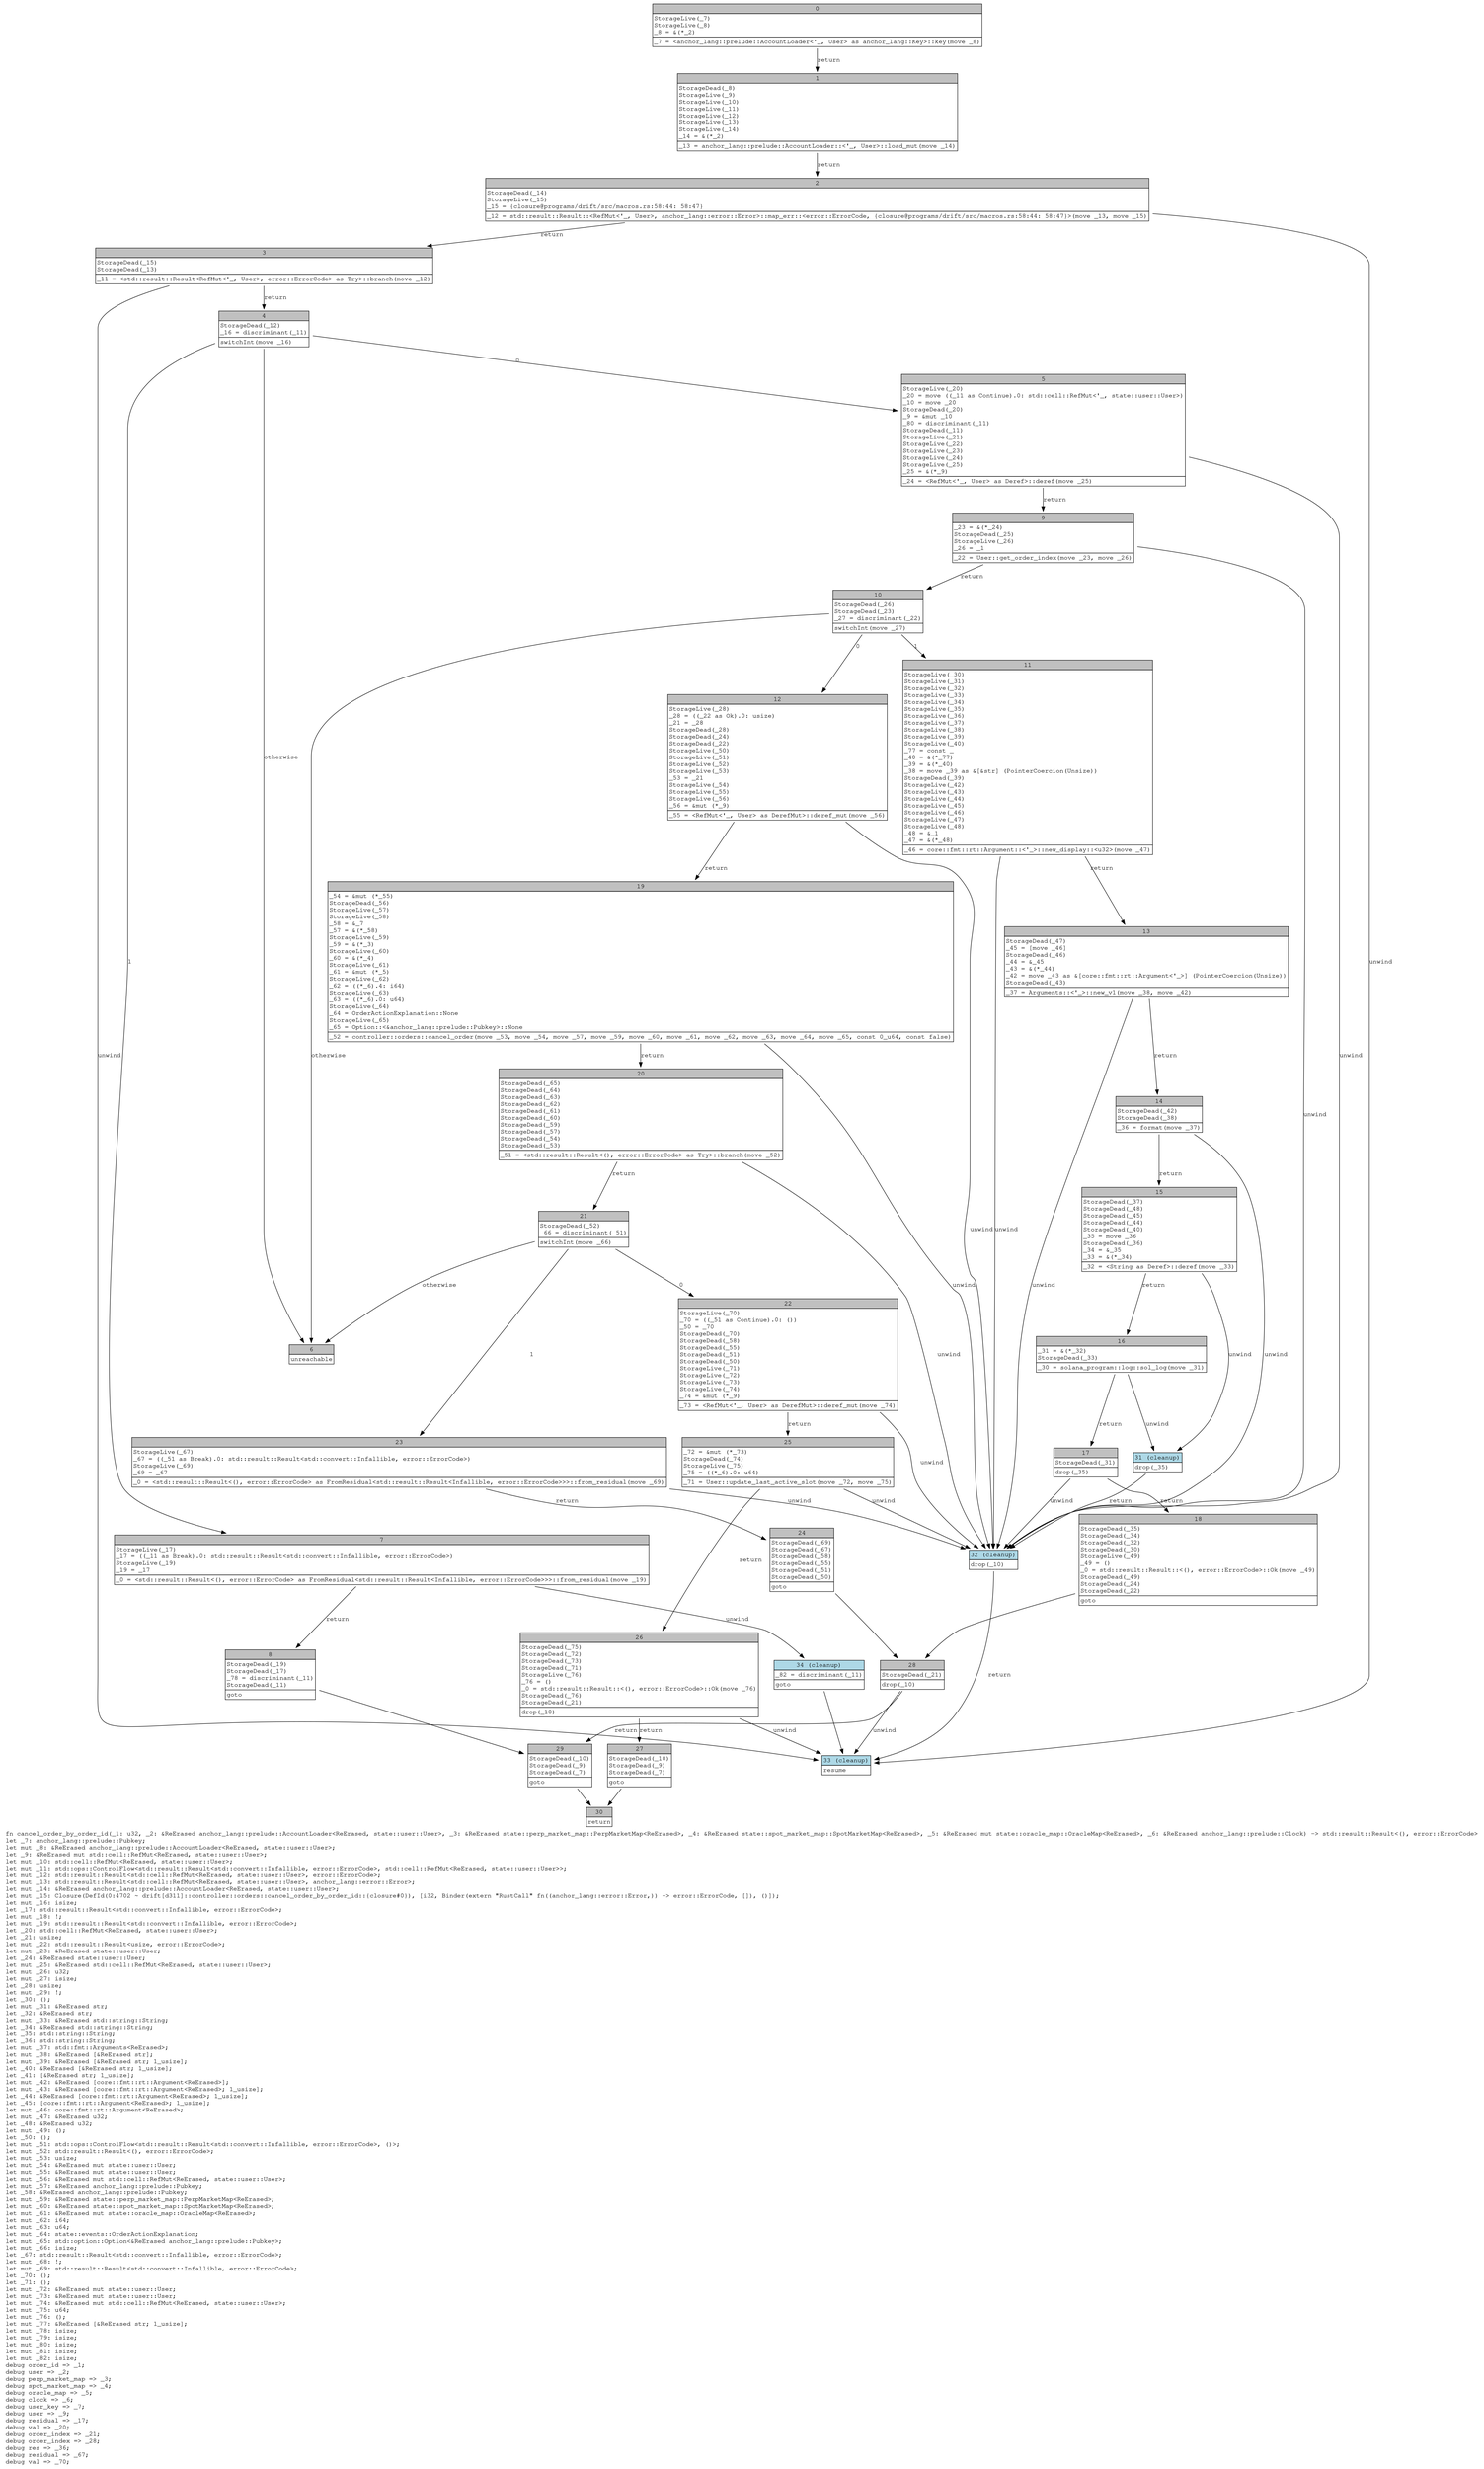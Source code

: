 digraph Mir_0_509 {
    graph [fontname="Courier, monospace"];
    node [fontname="Courier, monospace"];
    edge [fontname="Courier, monospace"];
    label=<fn cancel_order_by_order_id(_1: u32, _2: &amp;ReErased anchor_lang::prelude::AccountLoader&lt;ReErased, state::user::User&gt;, _3: &amp;ReErased state::perp_market_map::PerpMarketMap&lt;ReErased&gt;, _4: &amp;ReErased state::spot_market_map::SpotMarketMap&lt;ReErased&gt;, _5: &amp;ReErased mut state::oracle_map::OracleMap&lt;ReErased&gt;, _6: &amp;ReErased anchor_lang::prelude::Clock) -&gt; std::result::Result&lt;(), error::ErrorCode&gt;<br align="left"/>let _7: anchor_lang::prelude::Pubkey;<br align="left"/>let mut _8: &amp;ReErased anchor_lang::prelude::AccountLoader&lt;ReErased, state::user::User&gt;;<br align="left"/>let _9: &amp;ReErased mut std::cell::RefMut&lt;ReErased, state::user::User&gt;;<br align="left"/>let mut _10: std::cell::RefMut&lt;ReErased, state::user::User&gt;;<br align="left"/>let mut _11: std::ops::ControlFlow&lt;std::result::Result&lt;std::convert::Infallible, error::ErrorCode&gt;, std::cell::RefMut&lt;ReErased, state::user::User&gt;&gt;;<br align="left"/>let mut _12: std::result::Result&lt;std::cell::RefMut&lt;ReErased, state::user::User&gt;, error::ErrorCode&gt;;<br align="left"/>let mut _13: std::result::Result&lt;std::cell::RefMut&lt;ReErased, state::user::User&gt;, anchor_lang::error::Error&gt;;<br align="left"/>let mut _14: &amp;ReErased anchor_lang::prelude::AccountLoader&lt;ReErased, state::user::User&gt;;<br align="left"/>let mut _15: Closure(DefId(0:4702 ~ drift[d311]::controller::orders::cancel_order_by_order_id::{closure#0}), [i32, Binder(extern &quot;RustCall&quot; fn((anchor_lang::error::Error,)) -&gt; error::ErrorCode, []), ()]);<br align="left"/>let mut _16: isize;<br align="left"/>let _17: std::result::Result&lt;std::convert::Infallible, error::ErrorCode&gt;;<br align="left"/>let mut _18: !;<br align="left"/>let mut _19: std::result::Result&lt;std::convert::Infallible, error::ErrorCode&gt;;<br align="left"/>let _20: std::cell::RefMut&lt;ReErased, state::user::User&gt;;<br align="left"/>let _21: usize;<br align="left"/>let mut _22: std::result::Result&lt;usize, error::ErrorCode&gt;;<br align="left"/>let mut _23: &amp;ReErased state::user::User;<br align="left"/>let _24: &amp;ReErased state::user::User;<br align="left"/>let mut _25: &amp;ReErased std::cell::RefMut&lt;ReErased, state::user::User&gt;;<br align="left"/>let mut _26: u32;<br align="left"/>let mut _27: isize;<br align="left"/>let _28: usize;<br align="left"/>let mut _29: !;<br align="left"/>let _30: ();<br align="left"/>let mut _31: &amp;ReErased str;<br align="left"/>let _32: &amp;ReErased str;<br align="left"/>let mut _33: &amp;ReErased std::string::String;<br align="left"/>let _34: &amp;ReErased std::string::String;<br align="left"/>let _35: std::string::String;<br align="left"/>let _36: std::string::String;<br align="left"/>let mut _37: std::fmt::Arguments&lt;ReErased&gt;;<br align="left"/>let mut _38: &amp;ReErased [&amp;ReErased str];<br align="left"/>let mut _39: &amp;ReErased [&amp;ReErased str; 1_usize];<br align="left"/>let _40: &amp;ReErased [&amp;ReErased str; 1_usize];<br align="left"/>let _41: [&amp;ReErased str; 1_usize];<br align="left"/>let mut _42: &amp;ReErased [core::fmt::rt::Argument&lt;ReErased&gt;];<br align="left"/>let mut _43: &amp;ReErased [core::fmt::rt::Argument&lt;ReErased&gt;; 1_usize];<br align="left"/>let _44: &amp;ReErased [core::fmt::rt::Argument&lt;ReErased&gt;; 1_usize];<br align="left"/>let _45: [core::fmt::rt::Argument&lt;ReErased&gt;; 1_usize];<br align="left"/>let mut _46: core::fmt::rt::Argument&lt;ReErased&gt;;<br align="left"/>let mut _47: &amp;ReErased u32;<br align="left"/>let _48: &amp;ReErased u32;<br align="left"/>let mut _49: ();<br align="left"/>let _50: ();<br align="left"/>let mut _51: std::ops::ControlFlow&lt;std::result::Result&lt;std::convert::Infallible, error::ErrorCode&gt;, ()&gt;;<br align="left"/>let mut _52: std::result::Result&lt;(), error::ErrorCode&gt;;<br align="left"/>let mut _53: usize;<br align="left"/>let mut _54: &amp;ReErased mut state::user::User;<br align="left"/>let mut _55: &amp;ReErased mut state::user::User;<br align="left"/>let mut _56: &amp;ReErased mut std::cell::RefMut&lt;ReErased, state::user::User&gt;;<br align="left"/>let mut _57: &amp;ReErased anchor_lang::prelude::Pubkey;<br align="left"/>let _58: &amp;ReErased anchor_lang::prelude::Pubkey;<br align="left"/>let mut _59: &amp;ReErased state::perp_market_map::PerpMarketMap&lt;ReErased&gt;;<br align="left"/>let mut _60: &amp;ReErased state::spot_market_map::SpotMarketMap&lt;ReErased&gt;;<br align="left"/>let mut _61: &amp;ReErased mut state::oracle_map::OracleMap&lt;ReErased&gt;;<br align="left"/>let mut _62: i64;<br align="left"/>let mut _63: u64;<br align="left"/>let mut _64: state::events::OrderActionExplanation;<br align="left"/>let mut _65: std::option::Option&lt;&amp;ReErased anchor_lang::prelude::Pubkey&gt;;<br align="left"/>let mut _66: isize;<br align="left"/>let _67: std::result::Result&lt;std::convert::Infallible, error::ErrorCode&gt;;<br align="left"/>let mut _68: !;<br align="left"/>let mut _69: std::result::Result&lt;std::convert::Infallible, error::ErrorCode&gt;;<br align="left"/>let _70: ();<br align="left"/>let _71: ();<br align="left"/>let mut _72: &amp;ReErased mut state::user::User;<br align="left"/>let mut _73: &amp;ReErased mut state::user::User;<br align="left"/>let mut _74: &amp;ReErased mut std::cell::RefMut&lt;ReErased, state::user::User&gt;;<br align="left"/>let mut _75: u64;<br align="left"/>let mut _76: ();<br align="left"/>let mut _77: &amp;ReErased [&amp;ReErased str; 1_usize];<br align="left"/>let mut _78: isize;<br align="left"/>let mut _79: isize;<br align="left"/>let mut _80: isize;<br align="left"/>let mut _81: isize;<br align="left"/>let mut _82: isize;<br align="left"/>debug order_id =&gt; _1;<br align="left"/>debug user =&gt; _2;<br align="left"/>debug perp_market_map =&gt; _3;<br align="left"/>debug spot_market_map =&gt; _4;<br align="left"/>debug oracle_map =&gt; _5;<br align="left"/>debug clock =&gt; _6;<br align="left"/>debug user_key =&gt; _7;<br align="left"/>debug user =&gt; _9;<br align="left"/>debug residual =&gt; _17;<br align="left"/>debug val =&gt; _20;<br align="left"/>debug order_index =&gt; _21;<br align="left"/>debug order_index =&gt; _28;<br align="left"/>debug res =&gt; _36;<br align="left"/>debug residual =&gt; _67;<br align="left"/>debug val =&gt; _70;<br align="left"/>>;
    bb0__0_509 [shape="none", label=<<table border="0" cellborder="1" cellspacing="0"><tr><td bgcolor="gray" align="center" colspan="1">0</td></tr><tr><td align="left" balign="left">StorageLive(_7)<br/>StorageLive(_8)<br/>_8 = &amp;(*_2)<br/></td></tr><tr><td align="left">_7 = &lt;anchor_lang::prelude::AccountLoader&lt;'_, User&gt; as anchor_lang::Key&gt;::key(move _8)</td></tr></table>>];
    bb1__0_509 [shape="none", label=<<table border="0" cellborder="1" cellspacing="0"><tr><td bgcolor="gray" align="center" colspan="1">1</td></tr><tr><td align="left" balign="left">StorageDead(_8)<br/>StorageLive(_9)<br/>StorageLive(_10)<br/>StorageLive(_11)<br/>StorageLive(_12)<br/>StorageLive(_13)<br/>StorageLive(_14)<br/>_14 = &amp;(*_2)<br/></td></tr><tr><td align="left">_13 = anchor_lang::prelude::AccountLoader::&lt;'_, User&gt;::load_mut(move _14)</td></tr></table>>];
    bb2__0_509 [shape="none", label=<<table border="0" cellborder="1" cellspacing="0"><tr><td bgcolor="gray" align="center" colspan="1">2</td></tr><tr><td align="left" balign="left">StorageDead(_14)<br/>StorageLive(_15)<br/>_15 = {closure@programs/drift/src/macros.rs:58:44: 58:47}<br/></td></tr><tr><td align="left">_12 = std::result::Result::&lt;RefMut&lt;'_, User&gt;, anchor_lang::error::Error&gt;::map_err::&lt;error::ErrorCode, {closure@programs/drift/src/macros.rs:58:44: 58:47}&gt;(move _13, move _15)</td></tr></table>>];
    bb3__0_509 [shape="none", label=<<table border="0" cellborder="1" cellspacing="0"><tr><td bgcolor="gray" align="center" colspan="1">3</td></tr><tr><td align="left" balign="left">StorageDead(_15)<br/>StorageDead(_13)<br/></td></tr><tr><td align="left">_11 = &lt;std::result::Result&lt;RefMut&lt;'_, User&gt;, error::ErrorCode&gt; as Try&gt;::branch(move _12)</td></tr></table>>];
    bb4__0_509 [shape="none", label=<<table border="0" cellborder="1" cellspacing="0"><tr><td bgcolor="gray" align="center" colspan="1">4</td></tr><tr><td align="left" balign="left">StorageDead(_12)<br/>_16 = discriminant(_11)<br/></td></tr><tr><td align="left">switchInt(move _16)</td></tr></table>>];
    bb5__0_509 [shape="none", label=<<table border="0" cellborder="1" cellspacing="0"><tr><td bgcolor="gray" align="center" colspan="1">5</td></tr><tr><td align="left" balign="left">StorageLive(_20)<br/>_20 = move ((_11 as Continue).0: std::cell::RefMut&lt;'_, state::user::User&gt;)<br/>_10 = move _20<br/>StorageDead(_20)<br/>_9 = &amp;mut _10<br/>_80 = discriminant(_11)<br/>StorageDead(_11)<br/>StorageLive(_21)<br/>StorageLive(_22)<br/>StorageLive(_23)<br/>StorageLive(_24)<br/>StorageLive(_25)<br/>_25 = &amp;(*_9)<br/></td></tr><tr><td align="left">_24 = &lt;RefMut&lt;'_, User&gt; as Deref&gt;::deref(move _25)</td></tr></table>>];
    bb6__0_509 [shape="none", label=<<table border="0" cellborder="1" cellspacing="0"><tr><td bgcolor="gray" align="center" colspan="1">6</td></tr><tr><td align="left">unreachable</td></tr></table>>];
    bb7__0_509 [shape="none", label=<<table border="0" cellborder="1" cellspacing="0"><tr><td bgcolor="gray" align="center" colspan="1">7</td></tr><tr><td align="left" balign="left">StorageLive(_17)<br/>_17 = ((_11 as Break).0: std::result::Result&lt;std::convert::Infallible, error::ErrorCode&gt;)<br/>StorageLive(_19)<br/>_19 = _17<br/></td></tr><tr><td align="left">_0 = &lt;std::result::Result&lt;(), error::ErrorCode&gt; as FromResidual&lt;std::result::Result&lt;Infallible, error::ErrorCode&gt;&gt;&gt;::from_residual(move _19)</td></tr></table>>];
    bb8__0_509 [shape="none", label=<<table border="0" cellborder="1" cellspacing="0"><tr><td bgcolor="gray" align="center" colspan="1">8</td></tr><tr><td align="left" balign="left">StorageDead(_19)<br/>StorageDead(_17)<br/>_78 = discriminant(_11)<br/>StorageDead(_11)<br/></td></tr><tr><td align="left">goto</td></tr></table>>];
    bb9__0_509 [shape="none", label=<<table border="0" cellborder="1" cellspacing="0"><tr><td bgcolor="gray" align="center" colspan="1">9</td></tr><tr><td align="left" balign="left">_23 = &amp;(*_24)<br/>StorageDead(_25)<br/>StorageLive(_26)<br/>_26 = _1<br/></td></tr><tr><td align="left">_22 = User::get_order_index(move _23, move _26)</td></tr></table>>];
    bb10__0_509 [shape="none", label=<<table border="0" cellborder="1" cellspacing="0"><tr><td bgcolor="gray" align="center" colspan="1">10</td></tr><tr><td align="left" balign="left">StorageDead(_26)<br/>StorageDead(_23)<br/>_27 = discriminant(_22)<br/></td></tr><tr><td align="left">switchInt(move _27)</td></tr></table>>];
    bb11__0_509 [shape="none", label=<<table border="0" cellborder="1" cellspacing="0"><tr><td bgcolor="gray" align="center" colspan="1">11</td></tr><tr><td align="left" balign="left">StorageLive(_30)<br/>StorageLive(_31)<br/>StorageLive(_32)<br/>StorageLive(_33)<br/>StorageLive(_34)<br/>StorageLive(_35)<br/>StorageLive(_36)<br/>StorageLive(_37)<br/>StorageLive(_38)<br/>StorageLive(_39)<br/>StorageLive(_40)<br/>_77 = const _<br/>_40 = &amp;(*_77)<br/>_39 = &amp;(*_40)<br/>_38 = move _39 as &amp;[&amp;str] (PointerCoercion(Unsize))<br/>StorageDead(_39)<br/>StorageLive(_42)<br/>StorageLive(_43)<br/>StorageLive(_44)<br/>StorageLive(_45)<br/>StorageLive(_46)<br/>StorageLive(_47)<br/>StorageLive(_48)<br/>_48 = &amp;_1<br/>_47 = &amp;(*_48)<br/></td></tr><tr><td align="left">_46 = core::fmt::rt::Argument::&lt;'_&gt;::new_display::&lt;u32&gt;(move _47)</td></tr></table>>];
    bb12__0_509 [shape="none", label=<<table border="0" cellborder="1" cellspacing="0"><tr><td bgcolor="gray" align="center" colspan="1">12</td></tr><tr><td align="left" balign="left">StorageLive(_28)<br/>_28 = ((_22 as Ok).0: usize)<br/>_21 = _28<br/>StorageDead(_28)<br/>StorageDead(_24)<br/>StorageDead(_22)<br/>StorageLive(_50)<br/>StorageLive(_51)<br/>StorageLive(_52)<br/>StorageLive(_53)<br/>_53 = _21<br/>StorageLive(_54)<br/>StorageLive(_55)<br/>StorageLive(_56)<br/>_56 = &amp;mut (*_9)<br/></td></tr><tr><td align="left">_55 = &lt;RefMut&lt;'_, User&gt; as DerefMut&gt;::deref_mut(move _56)</td></tr></table>>];
    bb13__0_509 [shape="none", label=<<table border="0" cellborder="1" cellspacing="0"><tr><td bgcolor="gray" align="center" colspan="1">13</td></tr><tr><td align="left" balign="left">StorageDead(_47)<br/>_45 = [move _46]<br/>StorageDead(_46)<br/>_44 = &amp;_45<br/>_43 = &amp;(*_44)<br/>_42 = move _43 as &amp;[core::fmt::rt::Argument&lt;'_&gt;] (PointerCoercion(Unsize))<br/>StorageDead(_43)<br/></td></tr><tr><td align="left">_37 = Arguments::&lt;'_&gt;::new_v1(move _38, move _42)</td></tr></table>>];
    bb14__0_509 [shape="none", label=<<table border="0" cellborder="1" cellspacing="0"><tr><td bgcolor="gray" align="center" colspan="1">14</td></tr><tr><td align="left" balign="left">StorageDead(_42)<br/>StorageDead(_38)<br/></td></tr><tr><td align="left">_36 = format(move _37)</td></tr></table>>];
    bb15__0_509 [shape="none", label=<<table border="0" cellborder="1" cellspacing="0"><tr><td bgcolor="gray" align="center" colspan="1">15</td></tr><tr><td align="left" balign="left">StorageDead(_37)<br/>StorageDead(_48)<br/>StorageDead(_45)<br/>StorageDead(_44)<br/>StorageDead(_40)<br/>_35 = move _36<br/>StorageDead(_36)<br/>_34 = &amp;_35<br/>_33 = &amp;(*_34)<br/></td></tr><tr><td align="left">_32 = &lt;String as Deref&gt;::deref(move _33)</td></tr></table>>];
    bb16__0_509 [shape="none", label=<<table border="0" cellborder="1" cellspacing="0"><tr><td bgcolor="gray" align="center" colspan="1">16</td></tr><tr><td align="left" balign="left">_31 = &amp;(*_32)<br/>StorageDead(_33)<br/></td></tr><tr><td align="left">_30 = solana_program::log::sol_log(move _31)</td></tr></table>>];
    bb17__0_509 [shape="none", label=<<table border="0" cellborder="1" cellspacing="0"><tr><td bgcolor="gray" align="center" colspan="1">17</td></tr><tr><td align="left" balign="left">StorageDead(_31)<br/></td></tr><tr><td align="left">drop(_35)</td></tr></table>>];
    bb18__0_509 [shape="none", label=<<table border="0" cellborder="1" cellspacing="0"><tr><td bgcolor="gray" align="center" colspan="1">18</td></tr><tr><td align="left" balign="left">StorageDead(_35)<br/>StorageDead(_34)<br/>StorageDead(_32)<br/>StorageDead(_30)<br/>StorageLive(_49)<br/>_49 = ()<br/>_0 = std::result::Result::&lt;(), error::ErrorCode&gt;::Ok(move _49)<br/>StorageDead(_49)<br/>StorageDead(_24)<br/>StorageDead(_22)<br/></td></tr><tr><td align="left">goto</td></tr></table>>];
    bb19__0_509 [shape="none", label=<<table border="0" cellborder="1" cellspacing="0"><tr><td bgcolor="gray" align="center" colspan="1">19</td></tr><tr><td align="left" balign="left">_54 = &amp;mut (*_55)<br/>StorageDead(_56)<br/>StorageLive(_57)<br/>StorageLive(_58)<br/>_58 = &amp;_7<br/>_57 = &amp;(*_58)<br/>StorageLive(_59)<br/>_59 = &amp;(*_3)<br/>StorageLive(_60)<br/>_60 = &amp;(*_4)<br/>StorageLive(_61)<br/>_61 = &amp;mut (*_5)<br/>StorageLive(_62)<br/>_62 = ((*_6).4: i64)<br/>StorageLive(_63)<br/>_63 = ((*_6).0: u64)<br/>StorageLive(_64)<br/>_64 = OrderActionExplanation::None<br/>StorageLive(_65)<br/>_65 = Option::&lt;&amp;anchor_lang::prelude::Pubkey&gt;::None<br/></td></tr><tr><td align="left">_52 = controller::orders::cancel_order(move _53, move _54, move _57, move _59, move _60, move _61, move _62, move _63, move _64, move _65, const 0_u64, const false)</td></tr></table>>];
    bb20__0_509 [shape="none", label=<<table border="0" cellborder="1" cellspacing="0"><tr><td bgcolor="gray" align="center" colspan="1">20</td></tr><tr><td align="left" balign="left">StorageDead(_65)<br/>StorageDead(_64)<br/>StorageDead(_63)<br/>StorageDead(_62)<br/>StorageDead(_61)<br/>StorageDead(_60)<br/>StorageDead(_59)<br/>StorageDead(_57)<br/>StorageDead(_54)<br/>StorageDead(_53)<br/></td></tr><tr><td align="left">_51 = &lt;std::result::Result&lt;(), error::ErrorCode&gt; as Try&gt;::branch(move _52)</td></tr></table>>];
    bb21__0_509 [shape="none", label=<<table border="0" cellborder="1" cellspacing="0"><tr><td bgcolor="gray" align="center" colspan="1">21</td></tr><tr><td align="left" balign="left">StorageDead(_52)<br/>_66 = discriminant(_51)<br/></td></tr><tr><td align="left">switchInt(move _66)</td></tr></table>>];
    bb22__0_509 [shape="none", label=<<table border="0" cellborder="1" cellspacing="0"><tr><td bgcolor="gray" align="center" colspan="1">22</td></tr><tr><td align="left" balign="left">StorageLive(_70)<br/>_70 = ((_51 as Continue).0: ())<br/>_50 = _70<br/>StorageDead(_70)<br/>StorageDead(_58)<br/>StorageDead(_55)<br/>StorageDead(_51)<br/>StorageDead(_50)<br/>StorageLive(_71)<br/>StorageLive(_72)<br/>StorageLive(_73)<br/>StorageLive(_74)<br/>_74 = &amp;mut (*_9)<br/></td></tr><tr><td align="left">_73 = &lt;RefMut&lt;'_, User&gt; as DerefMut&gt;::deref_mut(move _74)</td></tr></table>>];
    bb23__0_509 [shape="none", label=<<table border="0" cellborder="1" cellspacing="0"><tr><td bgcolor="gray" align="center" colspan="1">23</td></tr><tr><td align="left" balign="left">StorageLive(_67)<br/>_67 = ((_51 as Break).0: std::result::Result&lt;std::convert::Infallible, error::ErrorCode&gt;)<br/>StorageLive(_69)<br/>_69 = _67<br/></td></tr><tr><td align="left">_0 = &lt;std::result::Result&lt;(), error::ErrorCode&gt; as FromResidual&lt;std::result::Result&lt;Infallible, error::ErrorCode&gt;&gt;&gt;::from_residual(move _69)</td></tr></table>>];
    bb24__0_509 [shape="none", label=<<table border="0" cellborder="1" cellspacing="0"><tr><td bgcolor="gray" align="center" colspan="1">24</td></tr><tr><td align="left" balign="left">StorageDead(_69)<br/>StorageDead(_67)<br/>StorageDead(_58)<br/>StorageDead(_55)<br/>StorageDead(_51)<br/>StorageDead(_50)<br/></td></tr><tr><td align="left">goto</td></tr></table>>];
    bb25__0_509 [shape="none", label=<<table border="0" cellborder="1" cellspacing="0"><tr><td bgcolor="gray" align="center" colspan="1">25</td></tr><tr><td align="left" balign="left">_72 = &amp;mut (*_73)<br/>StorageDead(_74)<br/>StorageLive(_75)<br/>_75 = ((*_6).0: u64)<br/></td></tr><tr><td align="left">_71 = User::update_last_active_slot(move _72, move _75)</td></tr></table>>];
    bb26__0_509 [shape="none", label=<<table border="0" cellborder="1" cellspacing="0"><tr><td bgcolor="gray" align="center" colspan="1">26</td></tr><tr><td align="left" balign="left">StorageDead(_75)<br/>StorageDead(_72)<br/>StorageDead(_73)<br/>StorageDead(_71)<br/>StorageLive(_76)<br/>_76 = ()<br/>_0 = std::result::Result::&lt;(), error::ErrorCode&gt;::Ok(move _76)<br/>StorageDead(_76)<br/>StorageDead(_21)<br/></td></tr><tr><td align="left">drop(_10)</td></tr></table>>];
    bb27__0_509 [shape="none", label=<<table border="0" cellborder="1" cellspacing="0"><tr><td bgcolor="gray" align="center" colspan="1">27</td></tr><tr><td align="left" balign="left">StorageDead(_10)<br/>StorageDead(_9)<br/>StorageDead(_7)<br/></td></tr><tr><td align="left">goto</td></tr></table>>];
    bb28__0_509 [shape="none", label=<<table border="0" cellborder="1" cellspacing="0"><tr><td bgcolor="gray" align="center" colspan="1">28</td></tr><tr><td align="left" balign="left">StorageDead(_21)<br/></td></tr><tr><td align="left">drop(_10)</td></tr></table>>];
    bb29__0_509 [shape="none", label=<<table border="0" cellborder="1" cellspacing="0"><tr><td bgcolor="gray" align="center" colspan="1">29</td></tr><tr><td align="left" balign="left">StorageDead(_10)<br/>StorageDead(_9)<br/>StorageDead(_7)<br/></td></tr><tr><td align="left">goto</td></tr></table>>];
    bb30__0_509 [shape="none", label=<<table border="0" cellborder="1" cellspacing="0"><tr><td bgcolor="gray" align="center" colspan="1">30</td></tr><tr><td align="left">return</td></tr></table>>];
    bb31__0_509 [shape="none", label=<<table border="0" cellborder="1" cellspacing="0"><tr><td bgcolor="lightblue" align="center" colspan="1">31 (cleanup)</td></tr><tr><td align="left">drop(_35)</td></tr></table>>];
    bb32__0_509 [shape="none", label=<<table border="0" cellborder="1" cellspacing="0"><tr><td bgcolor="lightblue" align="center" colspan="1">32 (cleanup)</td></tr><tr><td align="left">drop(_10)</td></tr></table>>];
    bb33__0_509 [shape="none", label=<<table border="0" cellborder="1" cellspacing="0"><tr><td bgcolor="lightblue" align="center" colspan="1">33 (cleanup)</td></tr><tr><td align="left">resume</td></tr></table>>];
    bb34__0_509 [shape="none", label=<<table border="0" cellborder="1" cellspacing="0"><tr><td bgcolor="lightblue" align="center" colspan="1">34 (cleanup)</td></tr><tr><td align="left" balign="left">_82 = discriminant(_11)<br/></td></tr><tr><td align="left">goto</td></tr></table>>];
    bb0__0_509 -> bb1__0_509 [label="return"];
    bb1__0_509 -> bb2__0_509 [label="return"];
    bb2__0_509 -> bb3__0_509 [label="return"];
    bb2__0_509 -> bb33__0_509 [label="unwind"];
    bb3__0_509 -> bb4__0_509 [label="return"];
    bb3__0_509 -> bb33__0_509 [label="unwind"];
    bb4__0_509 -> bb5__0_509 [label="0"];
    bb4__0_509 -> bb7__0_509 [label="1"];
    bb4__0_509 -> bb6__0_509 [label="otherwise"];
    bb5__0_509 -> bb9__0_509 [label="return"];
    bb5__0_509 -> bb32__0_509 [label="unwind"];
    bb7__0_509 -> bb8__0_509 [label="return"];
    bb7__0_509 -> bb34__0_509 [label="unwind"];
    bb8__0_509 -> bb29__0_509 [label=""];
    bb9__0_509 -> bb10__0_509 [label="return"];
    bb9__0_509 -> bb32__0_509 [label="unwind"];
    bb10__0_509 -> bb12__0_509 [label="0"];
    bb10__0_509 -> bb11__0_509 [label="1"];
    bb10__0_509 -> bb6__0_509 [label="otherwise"];
    bb11__0_509 -> bb13__0_509 [label="return"];
    bb11__0_509 -> bb32__0_509 [label="unwind"];
    bb12__0_509 -> bb19__0_509 [label="return"];
    bb12__0_509 -> bb32__0_509 [label="unwind"];
    bb13__0_509 -> bb14__0_509 [label="return"];
    bb13__0_509 -> bb32__0_509 [label="unwind"];
    bb14__0_509 -> bb15__0_509 [label="return"];
    bb14__0_509 -> bb32__0_509 [label="unwind"];
    bb15__0_509 -> bb16__0_509 [label="return"];
    bb15__0_509 -> bb31__0_509 [label="unwind"];
    bb16__0_509 -> bb17__0_509 [label="return"];
    bb16__0_509 -> bb31__0_509 [label="unwind"];
    bb17__0_509 -> bb18__0_509 [label="return"];
    bb17__0_509 -> bb32__0_509 [label="unwind"];
    bb18__0_509 -> bb28__0_509 [label=""];
    bb19__0_509 -> bb20__0_509 [label="return"];
    bb19__0_509 -> bb32__0_509 [label="unwind"];
    bb20__0_509 -> bb21__0_509 [label="return"];
    bb20__0_509 -> bb32__0_509 [label="unwind"];
    bb21__0_509 -> bb22__0_509 [label="0"];
    bb21__0_509 -> bb23__0_509 [label="1"];
    bb21__0_509 -> bb6__0_509 [label="otherwise"];
    bb22__0_509 -> bb25__0_509 [label="return"];
    bb22__0_509 -> bb32__0_509 [label="unwind"];
    bb23__0_509 -> bb24__0_509 [label="return"];
    bb23__0_509 -> bb32__0_509 [label="unwind"];
    bb24__0_509 -> bb28__0_509 [label=""];
    bb25__0_509 -> bb26__0_509 [label="return"];
    bb25__0_509 -> bb32__0_509 [label="unwind"];
    bb26__0_509 -> bb27__0_509 [label="return"];
    bb26__0_509 -> bb33__0_509 [label="unwind"];
    bb27__0_509 -> bb30__0_509 [label=""];
    bb28__0_509 -> bb29__0_509 [label="return"];
    bb28__0_509 -> bb33__0_509 [label="unwind"];
    bb29__0_509 -> bb30__0_509 [label=""];
    bb31__0_509 -> bb32__0_509 [label="return"];
    bb32__0_509 -> bb33__0_509 [label="return"];
    bb34__0_509 -> bb33__0_509 [label=""];
}
